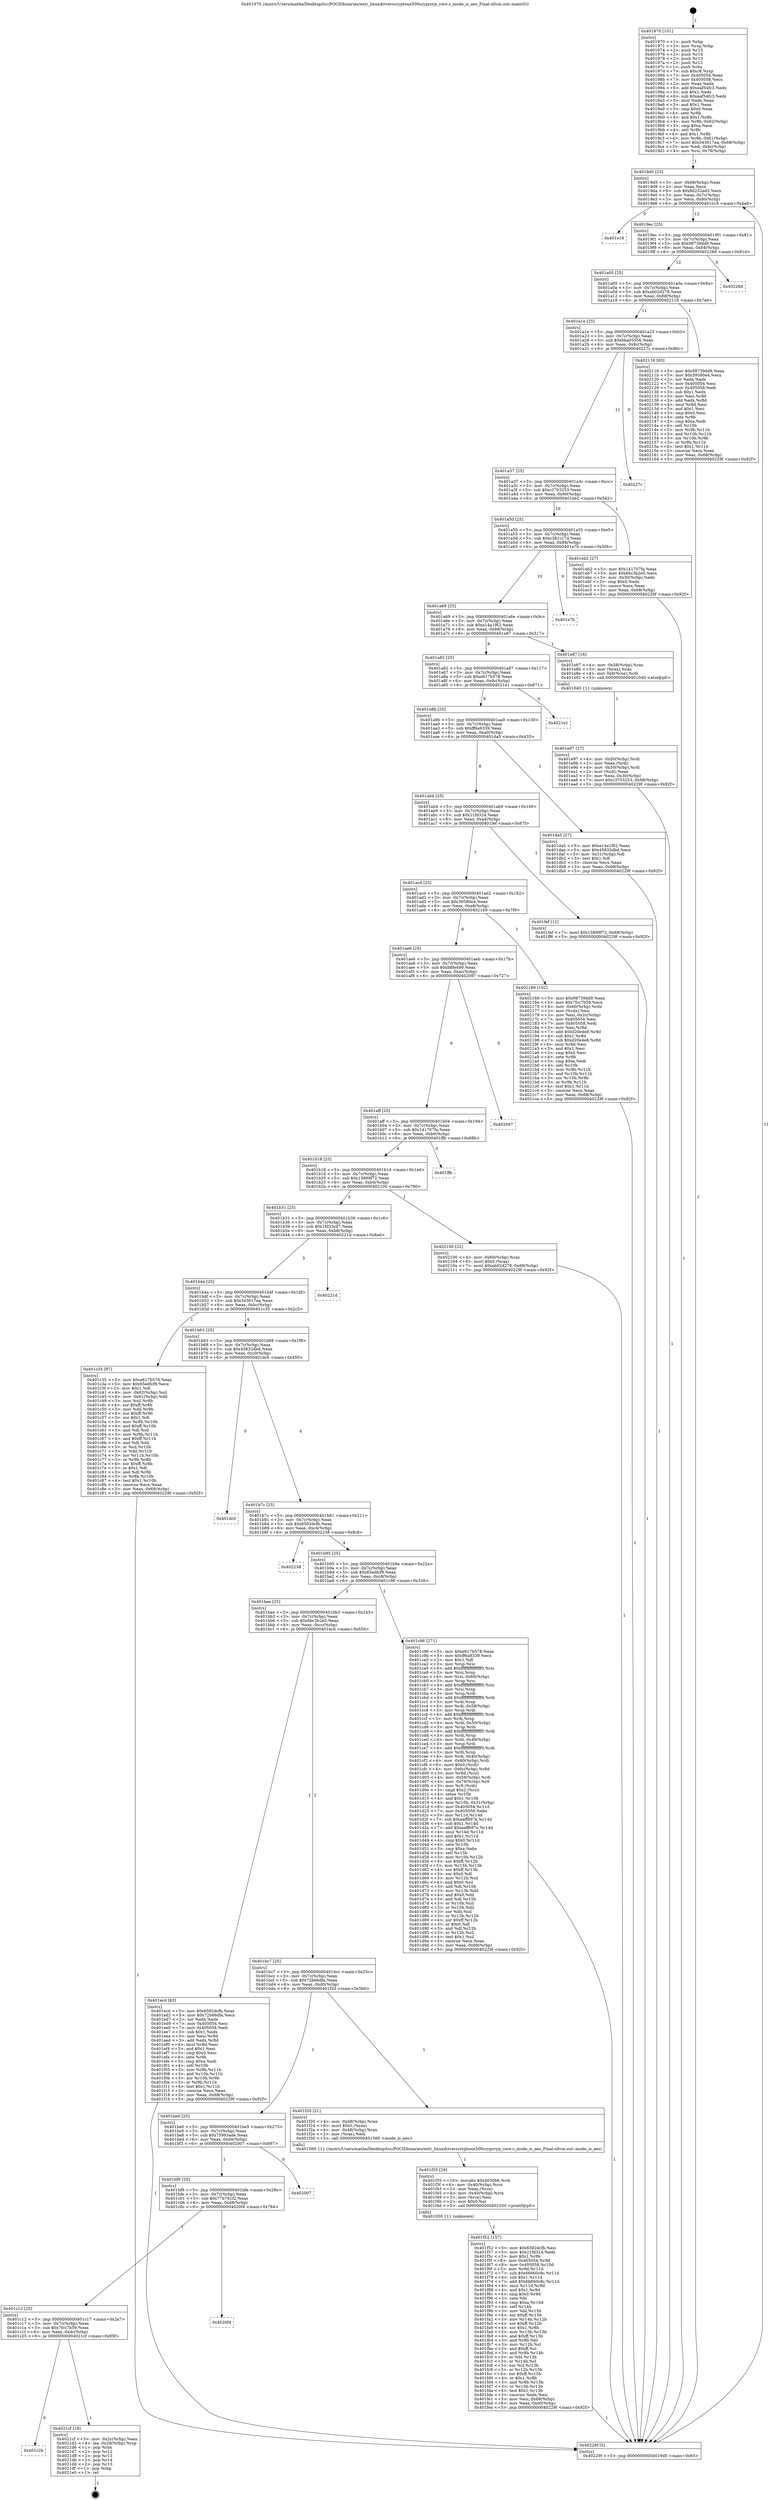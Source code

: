 digraph "0x401970" {
  label = "0x401970 (/mnt/c/Users/mathe/Desktop/tcc/POCII/binaries/extr_linuxdriverscryptoux500crypcryp_core.c_mode_is_aes_Final-ollvm.out::main(0))"
  labelloc = "t"
  node[shape=record]

  Entry [label="",width=0.3,height=0.3,shape=circle,fillcolor=black,style=filled]
  "0x4019d5" [label="{
     0x4019d5 [23]\l
     | [instrs]\l
     &nbsp;&nbsp;0x4019d5 \<+3\>: mov -0x68(%rbp),%eax\l
     &nbsp;&nbsp;0x4019d8 \<+2\>: mov %eax,%ecx\l
     &nbsp;&nbsp;0x4019da \<+6\>: sub $0x8d232ed3,%ecx\l
     &nbsp;&nbsp;0x4019e0 \<+3\>: mov %eax,-0x7c(%rbp)\l
     &nbsp;&nbsp;0x4019e3 \<+3\>: mov %ecx,-0x80(%rbp)\l
     &nbsp;&nbsp;0x4019e6 \<+6\>: je 0000000000401e18 \<main+0x4a8\>\l
  }"]
  "0x401e18" [label="{
     0x401e18\l
  }", style=dashed]
  "0x4019ec" [label="{
     0x4019ec [25]\l
     | [instrs]\l
     &nbsp;&nbsp;0x4019ec \<+5\>: jmp 00000000004019f1 \<main+0x81\>\l
     &nbsp;&nbsp;0x4019f1 \<+3\>: mov -0x7c(%rbp),%eax\l
     &nbsp;&nbsp;0x4019f4 \<+5\>: sub $0x98739dd9,%eax\l
     &nbsp;&nbsp;0x4019f9 \<+6\>: mov %eax,-0x84(%rbp)\l
     &nbsp;&nbsp;0x4019ff \<+6\>: je 000000000040228d \<main+0x91d\>\l
  }"]
  Exit [label="",width=0.3,height=0.3,shape=circle,fillcolor=black,style=filled,peripheries=2]
  "0x40228d" [label="{
     0x40228d\l
  }", style=dashed]
  "0x401a05" [label="{
     0x401a05 [25]\l
     | [instrs]\l
     &nbsp;&nbsp;0x401a05 \<+5\>: jmp 0000000000401a0a \<main+0x9a\>\l
     &nbsp;&nbsp;0x401a0a \<+3\>: mov -0x7c(%rbp),%eax\l
     &nbsp;&nbsp;0x401a0d \<+5\>: sub $0xab02d278,%eax\l
     &nbsp;&nbsp;0x401a12 \<+6\>: mov %eax,-0x88(%rbp)\l
     &nbsp;&nbsp;0x401a18 \<+6\>: je 0000000000402116 \<main+0x7a6\>\l
  }"]
  "0x401c2b" [label="{
     0x401c2b\l
  }", style=dashed]
  "0x402116" [label="{
     0x402116 [83]\l
     | [instrs]\l
     &nbsp;&nbsp;0x402116 \<+5\>: mov $0x98739dd9,%eax\l
     &nbsp;&nbsp;0x40211b \<+5\>: mov $0x39580e4,%ecx\l
     &nbsp;&nbsp;0x402120 \<+2\>: xor %edx,%edx\l
     &nbsp;&nbsp;0x402122 \<+7\>: mov 0x405054,%esi\l
     &nbsp;&nbsp;0x402129 \<+7\>: mov 0x405058,%edi\l
     &nbsp;&nbsp;0x402130 \<+3\>: sub $0x1,%edx\l
     &nbsp;&nbsp;0x402133 \<+3\>: mov %esi,%r8d\l
     &nbsp;&nbsp;0x402136 \<+3\>: add %edx,%r8d\l
     &nbsp;&nbsp;0x402139 \<+4\>: imul %r8d,%esi\l
     &nbsp;&nbsp;0x40213d \<+3\>: and $0x1,%esi\l
     &nbsp;&nbsp;0x402140 \<+3\>: cmp $0x0,%esi\l
     &nbsp;&nbsp;0x402143 \<+4\>: sete %r9b\l
     &nbsp;&nbsp;0x402147 \<+3\>: cmp $0xa,%edi\l
     &nbsp;&nbsp;0x40214a \<+4\>: setl %r10b\l
     &nbsp;&nbsp;0x40214e \<+3\>: mov %r9b,%r11b\l
     &nbsp;&nbsp;0x402151 \<+3\>: and %r10b,%r11b\l
     &nbsp;&nbsp;0x402154 \<+3\>: xor %r10b,%r9b\l
     &nbsp;&nbsp;0x402157 \<+3\>: or %r9b,%r11b\l
     &nbsp;&nbsp;0x40215a \<+4\>: test $0x1,%r11b\l
     &nbsp;&nbsp;0x40215e \<+3\>: cmovne %ecx,%eax\l
     &nbsp;&nbsp;0x402161 \<+3\>: mov %eax,-0x68(%rbp)\l
     &nbsp;&nbsp;0x402164 \<+5\>: jmp 000000000040229f \<main+0x92f\>\l
  }"]
  "0x401a1e" [label="{
     0x401a1e [25]\l
     | [instrs]\l
     &nbsp;&nbsp;0x401a1e \<+5\>: jmp 0000000000401a23 \<main+0xb3\>\l
     &nbsp;&nbsp;0x401a23 \<+3\>: mov -0x7c(%rbp),%eax\l
     &nbsp;&nbsp;0x401a26 \<+5\>: sub $0xbba05556,%eax\l
     &nbsp;&nbsp;0x401a2b \<+6\>: mov %eax,-0x8c(%rbp)\l
     &nbsp;&nbsp;0x401a31 \<+6\>: je 000000000040227c \<main+0x90c\>\l
  }"]
  "0x4021cf" [label="{
     0x4021cf [18]\l
     | [instrs]\l
     &nbsp;&nbsp;0x4021cf \<+3\>: mov -0x2c(%rbp),%eax\l
     &nbsp;&nbsp;0x4021d2 \<+4\>: lea -0x28(%rbp),%rsp\l
     &nbsp;&nbsp;0x4021d6 \<+1\>: pop %rbx\l
     &nbsp;&nbsp;0x4021d7 \<+2\>: pop %r12\l
     &nbsp;&nbsp;0x4021d9 \<+2\>: pop %r13\l
     &nbsp;&nbsp;0x4021db \<+2\>: pop %r14\l
     &nbsp;&nbsp;0x4021dd \<+2\>: pop %r15\l
     &nbsp;&nbsp;0x4021df \<+1\>: pop %rbp\l
     &nbsp;&nbsp;0x4021e0 \<+1\>: ret\l
  }"]
  "0x40227c" [label="{
     0x40227c\l
  }", style=dashed]
  "0x401a37" [label="{
     0x401a37 [25]\l
     | [instrs]\l
     &nbsp;&nbsp;0x401a37 \<+5\>: jmp 0000000000401a3c \<main+0xcc\>\l
     &nbsp;&nbsp;0x401a3c \<+3\>: mov -0x7c(%rbp),%eax\l
     &nbsp;&nbsp;0x401a3f \<+5\>: sub $0xc3703253,%eax\l
     &nbsp;&nbsp;0x401a44 \<+6\>: mov %eax,-0x90(%rbp)\l
     &nbsp;&nbsp;0x401a4a \<+6\>: je 0000000000401eb2 \<main+0x542\>\l
  }"]
  "0x401c12" [label="{
     0x401c12 [25]\l
     | [instrs]\l
     &nbsp;&nbsp;0x401c12 \<+5\>: jmp 0000000000401c17 \<main+0x2a7\>\l
     &nbsp;&nbsp;0x401c17 \<+3\>: mov -0x7c(%rbp),%eax\l
     &nbsp;&nbsp;0x401c1a \<+5\>: sub $0x7fcc7b59,%eax\l
     &nbsp;&nbsp;0x401c1f \<+6\>: mov %eax,-0xdc(%rbp)\l
     &nbsp;&nbsp;0x401c25 \<+6\>: je 00000000004021cf \<main+0x85f\>\l
  }"]
  "0x401eb2" [label="{
     0x401eb2 [27]\l
     | [instrs]\l
     &nbsp;&nbsp;0x401eb2 \<+5\>: mov $0x141707fa,%eax\l
     &nbsp;&nbsp;0x401eb7 \<+5\>: mov $0x6bc3b2e5,%ecx\l
     &nbsp;&nbsp;0x401ebc \<+3\>: mov -0x30(%rbp),%edx\l
     &nbsp;&nbsp;0x401ebf \<+3\>: cmp $0x0,%edx\l
     &nbsp;&nbsp;0x401ec2 \<+3\>: cmove %ecx,%eax\l
     &nbsp;&nbsp;0x401ec5 \<+3\>: mov %eax,-0x68(%rbp)\l
     &nbsp;&nbsp;0x401ec8 \<+5\>: jmp 000000000040229f \<main+0x92f\>\l
  }"]
  "0x401a50" [label="{
     0x401a50 [25]\l
     | [instrs]\l
     &nbsp;&nbsp;0x401a50 \<+5\>: jmp 0000000000401a55 \<main+0xe5\>\l
     &nbsp;&nbsp;0x401a55 \<+3\>: mov -0x7c(%rbp),%eax\l
     &nbsp;&nbsp;0x401a58 \<+5\>: sub $0xc381c174,%eax\l
     &nbsp;&nbsp;0x401a5d \<+6\>: mov %eax,-0x94(%rbp)\l
     &nbsp;&nbsp;0x401a63 \<+6\>: je 0000000000401e7b \<main+0x50b\>\l
  }"]
  "0x4020f4" [label="{
     0x4020f4\l
  }", style=dashed]
  "0x401e7b" [label="{
     0x401e7b\l
  }", style=dashed]
  "0x401a69" [label="{
     0x401a69 [25]\l
     | [instrs]\l
     &nbsp;&nbsp;0x401a69 \<+5\>: jmp 0000000000401a6e \<main+0xfe\>\l
     &nbsp;&nbsp;0x401a6e \<+3\>: mov -0x7c(%rbp),%eax\l
     &nbsp;&nbsp;0x401a71 \<+5\>: sub $0xe14a1f62,%eax\l
     &nbsp;&nbsp;0x401a76 \<+6\>: mov %eax,-0x98(%rbp)\l
     &nbsp;&nbsp;0x401a7c \<+6\>: je 0000000000401e87 \<main+0x517\>\l
  }"]
  "0x401bf9" [label="{
     0x401bf9 [25]\l
     | [instrs]\l
     &nbsp;&nbsp;0x401bf9 \<+5\>: jmp 0000000000401bfe \<main+0x28e\>\l
     &nbsp;&nbsp;0x401bfe \<+3\>: mov -0x7c(%rbp),%eax\l
     &nbsp;&nbsp;0x401c01 \<+5\>: sub $0x77b781f2,%eax\l
     &nbsp;&nbsp;0x401c06 \<+6\>: mov %eax,-0xd8(%rbp)\l
     &nbsp;&nbsp;0x401c0c \<+6\>: je 00000000004020f4 \<main+0x784\>\l
  }"]
  "0x401e87" [label="{
     0x401e87 [16]\l
     | [instrs]\l
     &nbsp;&nbsp;0x401e87 \<+4\>: mov -0x58(%rbp),%rax\l
     &nbsp;&nbsp;0x401e8b \<+3\>: mov (%rax),%rax\l
     &nbsp;&nbsp;0x401e8e \<+4\>: mov 0x8(%rax),%rdi\l
     &nbsp;&nbsp;0x401e92 \<+5\>: call 0000000000401040 \<atoi@plt\>\l
     | [calls]\l
     &nbsp;&nbsp;0x401040 \{1\} (unknown)\l
  }"]
  "0x401a82" [label="{
     0x401a82 [25]\l
     | [instrs]\l
     &nbsp;&nbsp;0x401a82 \<+5\>: jmp 0000000000401a87 \<main+0x117\>\l
     &nbsp;&nbsp;0x401a87 \<+3\>: mov -0x7c(%rbp),%eax\l
     &nbsp;&nbsp;0x401a8a \<+5\>: sub $0xe617b578,%eax\l
     &nbsp;&nbsp;0x401a8f \<+6\>: mov %eax,-0x9c(%rbp)\l
     &nbsp;&nbsp;0x401a95 \<+6\>: je 00000000004021e1 \<main+0x871\>\l
  }"]
  "0x402007" [label="{
     0x402007\l
  }", style=dashed]
  "0x4021e1" [label="{
     0x4021e1\l
  }", style=dashed]
  "0x401a9b" [label="{
     0x401a9b [25]\l
     | [instrs]\l
     &nbsp;&nbsp;0x401a9b \<+5\>: jmp 0000000000401aa0 \<main+0x130\>\l
     &nbsp;&nbsp;0x401aa0 \<+3\>: mov -0x7c(%rbp),%eax\l
     &nbsp;&nbsp;0x401aa3 \<+5\>: sub $0xff6a9339,%eax\l
     &nbsp;&nbsp;0x401aa8 \<+6\>: mov %eax,-0xa0(%rbp)\l
     &nbsp;&nbsp;0x401aae \<+6\>: je 0000000000401da5 \<main+0x435\>\l
  }"]
  "0x401f52" [label="{
     0x401f52 [157]\l
     | [instrs]\l
     &nbsp;&nbsp;0x401f52 \<+5\>: mov $0x6592dcfb,%esi\l
     &nbsp;&nbsp;0x401f57 \<+5\>: mov $0x21fd324,%edx\l
     &nbsp;&nbsp;0x401f5c \<+3\>: mov $0x1,%r8b\l
     &nbsp;&nbsp;0x401f5f \<+8\>: mov 0x405054,%r9d\l
     &nbsp;&nbsp;0x401f67 \<+8\>: mov 0x405058,%r10d\l
     &nbsp;&nbsp;0x401f6f \<+3\>: mov %r9d,%r11d\l
     &nbsp;&nbsp;0x401f72 \<+7\>: sub $0x66660c8c,%r11d\l
     &nbsp;&nbsp;0x401f79 \<+4\>: sub $0x1,%r11d\l
     &nbsp;&nbsp;0x401f7d \<+7\>: add $0x66660c8c,%r11d\l
     &nbsp;&nbsp;0x401f84 \<+4\>: imul %r11d,%r9d\l
     &nbsp;&nbsp;0x401f88 \<+4\>: and $0x1,%r9d\l
     &nbsp;&nbsp;0x401f8c \<+4\>: cmp $0x0,%r9d\l
     &nbsp;&nbsp;0x401f90 \<+3\>: sete %bl\l
     &nbsp;&nbsp;0x401f93 \<+4\>: cmp $0xa,%r10d\l
     &nbsp;&nbsp;0x401f97 \<+4\>: setl %r14b\l
     &nbsp;&nbsp;0x401f9b \<+3\>: mov %bl,%r15b\l
     &nbsp;&nbsp;0x401f9e \<+4\>: xor $0xff,%r15b\l
     &nbsp;&nbsp;0x401fa2 \<+3\>: mov %r14b,%r12b\l
     &nbsp;&nbsp;0x401fa5 \<+4\>: xor $0xff,%r12b\l
     &nbsp;&nbsp;0x401fa9 \<+4\>: xor $0x1,%r8b\l
     &nbsp;&nbsp;0x401fad \<+3\>: mov %r15b,%r13b\l
     &nbsp;&nbsp;0x401fb0 \<+4\>: and $0xff,%r13b\l
     &nbsp;&nbsp;0x401fb4 \<+3\>: and %r8b,%bl\l
     &nbsp;&nbsp;0x401fb7 \<+3\>: mov %r12b,%cl\l
     &nbsp;&nbsp;0x401fba \<+3\>: and $0xff,%cl\l
     &nbsp;&nbsp;0x401fbd \<+3\>: and %r8b,%r14b\l
     &nbsp;&nbsp;0x401fc0 \<+3\>: or %bl,%r13b\l
     &nbsp;&nbsp;0x401fc3 \<+3\>: or %r14b,%cl\l
     &nbsp;&nbsp;0x401fc6 \<+3\>: xor %cl,%r13b\l
     &nbsp;&nbsp;0x401fc9 \<+3\>: or %r12b,%r15b\l
     &nbsp;&nbsp;0x401fcc \<+4\>: xor $0xff,%r15b\l
     &nbsp;&nbsp;0x401fd0 \<+4\>: or $0x1,%r8b\l
     &nbsp;&nbsp;0x401fd4 \<+3\>: and %r8b,%r15b\l
     &nbsp;&nbsp;0x401fd7 \<+3\>: or %r15b,%r13b\l
     &nbsp;&nbsp;0x401fda \<+4\>: test $0x1,%r13b\l
     &nbsp;&nbsp;0x401fde \<+3\>: cmovne %edx,%esi\l
     &nbsp;&nbsp;0x401fe1 \<+3\>: mov %esi,-0x68(%rbp)\l
     &nbsp;&nbsp;0x401fe4 \<+6\>: mov %eax,-0xe0(%rbp)\l
     &nbsp;&nbsp;0x401fea \<+5\>: jmp 000000000040229f \<main+0x92f\>\l
  }"]
  "0x401da5" [label="{
     0x401da5 [27]\l
     | [instrs]\l
     &nbsp;&nbsp;0x401da5 \<+5\>: mov $0xe14a1f62,%eax\l
     &nbsp;&nbsp;0x401daa \<+5\>: mov $0x45832dbd,%ecx\l
     &nbsp;&nbsp;0x401daf \<+3\>: mov -0x31(%rbp),%dl\l
     &nbsp;&nbsp;0x401db2 \<+3\>: test $0x1,%dl\l
     &nbsp;&nbsp;0x401db5 \<+3\>: cmovne %ecx,%eax\l
     &nbsp;&nbsp;0x401db8 \<+3\>: mov %eax,-0x68(%rbp)\l
     &nbsp;&nbsp;0x401dbb \<+5\>: jmp 000000000040229f \<main+0x92f\>\l
  }"]
  "0x401ab4" [label="{
     0x401ab4 [25]\l
     | [instrs]\l
     &nbsp;&nbsp;0x401ab4 \<+5\>: jmp 0000000000401ab9 \<main+0x149\>\l
     &nbsp;&nbsp;0x401ab9 \<+3\>: mov -0x7c(%rbp),%eax\l
     &nbsp;&nbsp;0x401abc \<+5\>: sub $0x21fd324,%eax\l
     &nbsp;&nbsp;0x401ac1 \<+6\>: mov %eax,-0xa4(%rbp)\l
     &nbsp;&nbsp;0x401ac7 \<+6\>: je 0000000000401fef \<main+0x67f\>\l
  }"]
  "0x401f35" [label="{
     0x401f35 [29]\l
     | [instrs]\l
     &nbsp;&nbsp;0x401f35 \<+10\>: movabs $0x4030b6,%rdi\l
     &nbsp;&nbsp;0x401f3f \<+4\>: mov -0x40(%rbp),%rcx\l
     &nbsp;&nbsp;0x401f43 \<+2\>: mov %eax,(%rcx)\l
     &nbsp;&nbsp;0x401f45 \<+4\>: mov -0x40(%rbp),%rcx\l
     &nbsp;&nbsp;0x401f49 \<+2\>: mov (%rcx),%esi\l
     &nbsp;&nbsp;0x401f4b \<+2\>: mov $0x0,%al\l
     &nbsp;&nbsp;0x401f4d \<+5\>: call 0000000000401030 \<printf@plt\>\l
     | [calls]\l
     &nbsp;&nbsp;0x401030 \{1\} (unknown)\l
  }"]
  "0x401fef" [label="{
     0x401fef [12]\l
     | [instrs]\l
     &nbsp;&nbsp;0x401fef \<+7\>: movl $0x15899f72,-0x68(%rbp)\l
     &nbsp;&nbsp;0x401ff6 \<+5\>: jmp 000000000040229f \<main+0x92f\>\l
  }"]
  "0x401acd" [label="{
     0x401acd [25]\l
     | [instrs]\l
     &nbsp;&nbsp;0x401acd \<+5\>: jmp 0000000000401ad2 \<main+0x162\>\l
     &nbsp;&nbsp;0x401ad2 \<+3\>: mov -0x7c(%rbp),%eax\l
     &nbsp;&nbsp;0x401ad5 \<+5\>: sub $0x39580e4,%eax\l
     &nbsp;&nbsp;0x401ada \<+6\>: mov %eax,-0xa8(%rbp)\l
     &nbsp;&nbsp;0x401ae0 \<+6\>: je 0000000000402169 \<main+0x7f9\>\l
  }"]
  "0x401be0" [label="{
     0x401be0 [25]\l
     | [instrs]\l
     &nbsp;&nbsp;0x401be0 \<+5\>: jmp 0000000000401be5 \<main+0x275\>\l
     &nbsp;&nbsp;0x401be5 \<+3\>: mov -0x7c(%rbp),%eax\l
     &nbsp;&nbsp;0x401be8 \<+5\>: sub $0x75993ade,%eax\l
     &nbsp;&nbsp;0x401bed \<+6\>: mov %eax,-0xd4(%rbp)\l
     &nbsp;&nbsp;0x401bf3 \<+6\>: je 0000000000402007 \<main+0x697\>\l
  }"]
  "0x402169" [label="{
     0x402169 [102]\l
     | [instrs]\l
     &nbsp;&nbsp;0x402169 \<+5\>: mov $0x98739dd9,%eax\l
     &nbsp;&nbsp;0x40216e \<+5\>: mov $0x7fcc7b59,%ecx\l
     &nbsp;&nbsp;0x402173 \<+4\>: mov -0x60(%rbp),%rdx\l
     &nbsp;&nbsp;0x402177 \<+2\>: mov (%rdx),%esi\l
     &nbsp;&nbsp;0x402179 \<+3\>: mov %esi,-0x2c(%rbp)\l
     &nbsp;&nbsp;0x40217c \<+7\>: mov 0x405054,%esi\l
     &nbsp;&nbsp;0x402183 \<+7\>: mov 0x405058,%edi\l
     &nbsp;&nbsp;0x40218a \<+3\>: mov %esi,%r8d\l
     &nbsp;&nbsp;0x40218d \<+7\>: add $0xd20e4e8,%r8d\l
     &nbsp;&nbsp;0x402194 \<+4\>: sub $0x1,%r8d\l
     &nbsp;&nbsp;0x402198 \<+7\>: sub $0xd20e4e8,%r8d\l
     &nbsp;&nbsp;0x40219f \<+4\>: imul %r8d,%esi\l
     &nbsp;&nbsp;0x4021a3 \<+3\>: and $0x1,%esi\l
     &nbsp;&nbsp;0x4021a6 \<+3\>: cmp $0x0,%esi\l
     &nbsp;&nbsp;0x4021a9 \<+4\>: sete %r9b\l
     &nbsp;&nbsp;0x4021ad \<+3\>: cmp $0xa,%edi\l
     &nbsp;&nbsp;0x4021b0 \<+4\>: setl %r10b\l
     &nbsp;&nbsp;0x4021b4 \<+3\>: mov %r9b,%r11b\l
     &nbsp;&nbsp;0x4021b7 \<+3\>: and %r10b,%r11b\l
     &nbsp;&nbsp;0x4021ba \<+3\>: xor %r10b,%r9b\l
     &nbsp;&nbsp;0x4021bd \<+3\>: or %r9b,%r11b\l
     &nbsp;&nbsp;0x4021c0 \<+4\>: test $0x1,%r11b\l
     &nbsp;&nbsp;0x4021c4 \<+3\>: cmovne %ecx,%eax\l
     &nbsp;&nbsp;0x4021c7 \<+3\>: mov %eax,-0x68(%rbp)\l
     &nbsp;&nbsp;0x4021ca \<+5\>: jmp 000000000040229f \<main+0x92f\>\l
  }"]
  "0x401ae6" [label="{
     0x401ae6 [25]\l
     | [instrs]\l
     &nbsp;&nbsp;0x401ae6 \<+5\>: jmp 0000000000401aeb \<main+0x17b\>\l
     &nbsp;&nbsp;0x401aeb \<+3\>: mov -0x7c(%rbp),%eax\l
     &nbsp;&nbsp;0x401aee \<+5\>: sub $0xb8fe499,%eax\l
     &nbsp;&nbsp;0x401af3 \<+6\>: mov %eax,-0xac(%rbp)\l
     &nbsp;&nbsp;0x401af9 \<+6\>: je 0000000000402097 \<main+0x727\>\l
  }"]
  "0x401f20" [label="{
     0x401f20 [21]\l
     | [instrs]\l
     &nbsp;&nbsp;0x401f20 \<+4\>: mov -0x48(%rbp),%rax\l
     &nbsp;&nbsp;0x401f24 \<+6\>: movl $0x0,(%rax)\l
     &nbsp;&nbsp;0x401f2a \<+4\>: mov -0x48(%rbp),%rax\l
     &nbsp;&nbsp;0x401f2e \<+2\>: mov (%rax),%edi\l
     &nbsp;&nbsp;0x401f30 \<+5\>: call 0000000000401560 \<mode_is_aes\>\l
     | [calls]\l
     &nbsp;&nbsp;0x401560 \{1\} (/mnt/c/Users/mathe/Desktop/tcc/POCII/binaries/extr_linuxdriverscryptoux500crypcryp_core.c_mode_is_aes_Final-ollvm.out::mode_is_aes)\l
  }"]
  "0x402097" [label="{
     0x402097\l
  }", style=dashed]
  "0x401aff" [label="{
     0x401aff [25]\l
     | [instrs]\l
     &nbsp;&nbsp;0x401aff \<+5\>: jmp 0000000000401b04 \<main+0x194\>\l
     &nbsp;&nbsp;0x401b04 \<+3\>: mov -0x7c(%rbp),%eax\l
     &nbsp;&nbsp;0x401b07 \<+5\>: sub $0x141707fa,%eax\l
     &nbsp;&nbsp;0x401b0c \<+6\>: mov %eax,-0xb0(%rbp)\l
     &nbsp;&nbsp;0x401b12 \<+6\>: je 0000000000401ffb \<main+0x68b\>\l
  }"]
  "0x401bc7" [label="{
     0x401bc7 [25]\l
     | [instrs]\l
     &nbsp;&nbsp;0x401bc7 \<+5\>: jmp 0000000000401bcc \<main+0x25c\>\l
     &nbsp;&nbsp;0x401bcc \<+3\>: mov -0x7c(%rbp),%eax\l
     &nbsp;&nbsp;0x401bcf \<+5\>: sub $0x72b66dfa,%eax\l
     &nbsp;&nbsp;0x401bd4 \<+6\>: mov %eax,-0xd0(%rbp)\l
     &nbsp;&nbsp;0x401bda \<+6\>: je 0000000000401f20 \<main+0x5b0\>\l
  }"]
  "0x401ffb" [label="{
     0x401ffb\l
  }", style=dashed]
  "0x401b18" [label="{
     0x401b18 [25]\l
     | [instrs]\l
     &nbsp;&nbsp;0x401b18 \<+5\>: jmp 0000000000401b1d \<main+0x1ad\>\l
     &nbsp;&nbsp;0x401b1d \<+3\>: mov -0x7c(%rbp),%eax\l
     &nbsp;&nbsp;0x401b20 \<+5\>: sub $0x15899f72,%eax\l
     &nbsp;&nbsp;0x401b25 \<+6\>: mov %eax,-0xb4(%rbp)\l
     &nbsp;&nbsp;0x401b2b \<+6\>: je 0000000000402100 \<main+0x790\>\l
  }"]
  "0x401ecd" [label="{
     0x401ecd [83]\l
     | [instrs]\l
     &nbsp;&nbsp;0x401ecd \<+5\>: mov $0x6592dcfb,%eax\l
     &nbsp;&nbsp;0x401ed2 \<+5\>: mov $0x72b66dfa,%ecx\l
     &nbsp;&nbsp;0x401ed7 \<+2\>: xor %edx,%edx\l
     &nbsp;&nbsp;0x401ed9 \<+7\>: mov 0x405054,%esi\l
     &nbsp;&nbsp;0x401ee0 \<+7\>: mov 0x405058,%edi\l
     &nbsp;&nbsp;0x401ee7 \<+3\>: sub $0x1,%edx\l
     &nbsp;&nbsp;0x401eea \<+3\>: mov %esi,%r8d\l
     &nbsp;&nbsp;0x401eed \<+3\>: add %edx,%r8d\l
     &nbsp;&nbsp;0x401ef0 \<+4\>: imul %r8d,%esi\l
     &nbsp;&nbsp;0x401ef4 \<+3\>: and $0x1,%esi\l
     &nbsp;&nbsp;0x401ef7 \<+3\>: cmp $0x0,%esi\l
     &nbsp;&nbsp;0x401efa \<+4\>: sete %r9b\l
     &nbsp;&nbsp;0x401efe \<+3\>: cmp $0xa,%edi\l
     &nbsp;&nbsp;0x401f01 \<+4\>: setl %r10b\l
     &nbsp;&nbsp;0x401f05 \<+3\>: mov %r9b,%r11b\l
     &nbsp;&nbsp;0x401f08 \<+3\>: and %r10b,%r11b\l
     &nbsp;&nbsp;0x401f0b \<+3\>: xor %r10b,%r9b\l
     &nbsp;&nbsp;0x401f0e \<+3\>: or %r9b,%r11b\l
     &nbsp;&nbsp;0x401f11 \<+4\>: test $0x1,%r11b\l
     &nbsp;&nbsp;0x401f15 \<+3\>: cmovne %ecx,%eax\l
     &nbsp;&nbsp;0x401f18 \<+3\>: mov %eax,-0x68(%rbp)\l
     &nbsp;&nbsp;0x401f1b \<+5\>: jmp 000000000040229f \<main+0x92f\>\l
  }"]
  "0x402100" [label="{
     0x402100 [22]\l
     | [instrs]\l
     &nbsp;&nbsp;0x402100 \<+4\>: mov -0x60(%rbp),%rax\l
     &nbsp;&nbsp;0x402104 \<+6\>: movl $0x0,(%rax)\l
     &nbsp;&nbsp;0x40210a \<+7\>: movl $0xab02d278,-0x68(%rbp)\l
     &nbsp;&nbsp;0x402111 \<+5\>: jmp 000000000040229f \<main+0x92f\>\l
  }"]
  "0x401b31" [label="{
     0x401b31 [25]\l
     | [instrs]\l
     &nbsp;&nbsp;0x401b31 \<+5\>: jmp 0000000000401b36 \<main+0x1c6\>\l
     &nbsp;&nbsp;0x401b36 \<+3\>: mov -0x7c(%rbp),%eax\l
     &nbsp;&nbsp;0x401b39 \<+5\>: sub $0x1fd33cd7,%eax\l
     &nbsp;&nbsp;0x401b3e \<+6\>: mov %eax,-0xb8(%rbp)\l
     &nbsp;&nbsp;0x401b44 \<+6\>: je 000000000040221d \<main+0x8ad\>\l
  }"]
  "0x401e97" [label="{
     0x401e97 [27]\l
     | [instrs]\l
     &nbsp;&nbsp;0x401e97 \<+4\>: mov -0x50(%rbp),%rdi\l
     &nbsp;&nbsp;0x401e9b \<+2\>: mov %eax,(%rdi)\l
     &nbsp;&nbsp;0x401e9d \<+4\>: mov -0x50(%rbp),%rdi\l
     &nbsp;&nbsp;0x401ea1 \<+2\>: mov (%rdi),%eax\l
     &nbsp;&nbsp;0x401ea3 \<+3\>: mov %eax,-0x30(%rbp)\l
     &nbsp;&nbsp;0x401ea6 \<+7\>: movl $0xc3703253,-0x68(%rbp)\l
     &nbsp;&nbsp;0x401ead \<+5\>: jmp 000000000040229f \<main+0x92f\>\l
  }"]
  "0x40221d" [label="{
     0x40221d\l
  }", style=dashed]
  "0x401b4a" [label="{
     0x401b4a [25]\l
     | [instrs]\l
     &nbsp;&nbsp;0x401b4a \<+5\>: jmp 0000000000401b4f \<main+0x1df\>\l
     &nbsp;&nbsp;0x401b4f \<+3\>: mov -0x7c(%rbp),%eax\l
     &nbsp;&nbsp;0x401b52 \<+5\>: sub $0x343617ea,%eax\l
     &nbsp;&nbsp;0x401b57 \<+6\>: mov %eax,-0xbc(%rbp)\l
     &nbsp;&nbsp;0x401b5d \<+6\>: je 0000000000401c35 \<main+0x2c5\>\l
  }"]
  "0x401bae" [label="{
     0x401bae [25]\l
     | [instrs]\l
     &nbsp;&nbsp;0x401bae \<+5\>: jmp 0000000000401bb3 \<main+0x243\>\l
     &nbsp;&nbsp;0x401bb3 \<+3\>: mov -0x7c(%rbp),%eax\l
     &nbsp;&nbsp;0x401bb6 \<+5\>: sub $0x6bc3b2e5,%eax\l
     &nbsp;&nbsp;0x401bbb \<+6\>: mov %eax,-0xcc(%rbp)\l
     &nbsp;&nbsp;0x401bc1 \<+6\>: je 0000000000401ecd \<main+0x55d\>\l
  }"]
  "0x401c35" [label="{
     0x401c35 [97]\l
     | [instrs]\l
     &nbsp;&nbsp;0x401c35 \<+5\>: mov $0xe617b578,%eax\l
     &nbsp;&nbsp;0x401c3a \<+5\>: mov $0x65edfcf9,%ecx\l
     &nbsp;&nbsp;0x401c3f \<+2\>: mov $0x1,%dl\l
     &nbsp;&nbsp;0x401c41 \<+4\>: mov -0x62(%rbp),%sil\l
     &nbsp;&nbsp;0x401c45 \<+4\>: mov -0x61(%rbp),%dil\l
     &nbsp;&nbsp;0x401c49 \<+3\>: mov %sil,%r8b\l
     &nbsp;&nbsp;0x401c4c \<+4\>: xor $0xff,%r8b\l
     &nbsp;&nbsp;0x401c50 \<+3\>: mov %dil,%r9b\l
     &nbsp;&nbsp;0x401c53 \<+4\>: xor $0xff,%r9b\l
     &nbsp;&nbsp;0x401c57 \<+3\>: xor $0x1,%dl\l
     &nbsp;&nbsp;0x401c5a \<+3\>: mov %r8b,%r10b\l
     &nbsp;&nbsp;0x401c5d \<+4\>: and $0xff,%r10b\l
     &nbsp;&nbsp;0x401c61 \<+3\>: and %dl,%sil\l
     &nbsp;&nbsp;0x401c64 \<+3\>: mov %r9b,%r11b\l
     &nbsp;&nbsp;0x401c67 \<+4\>: and $0xff,%r11b\l
     &nbsp;&nbsp;0x401c6b \<+3\>: and %dl,%dil\l
     &nbsp;&nbsp;0x401c6e \<+3\>: or %sil,%r10b\l
     &nbsp;&nbsp;0x401c71 \<+3\>: or %dil,%r11b\l
     &nbsp;&nbsp;0x401c74 \<+3\>: xor %r11b,%r10b\l
     &nbsp;&nbsp;0x401c77 \<+3\>: or %r9b,%r8b\l
     &nbsp;&nbsp;0x401c7a \<+4\>: xor $0xff,%r8b\l
     &nbsp;&nbsp;0x401c7e \<+3\>: or $0x1,%dl\l
     &nbsp;&nbsp;0x401c81 \<+3\>: and %dl,%r8b\l
     &nbsp;&nbsp;0x401c84 \<+3\>: or %r8b,%r10b\l
     &nbsp;&nbsp;0x401c87 \<+4\>: test $0x1,%r10b\l
     &nbsp;&nbsp;0x401c8b \<+3\>: cmovne %ecx,%eax\l
     &nbsp;&nbsp;0x401c8e \<+3\>: mov %eax,-0x68(%rbp)\l
     &nbsp;&nbsp;0x401c91 \<+5\>: jmp 000000000040229f \<main+0x92f\>\l
  }"]
  "0x401b63" [label="{
     0x401b63 [25]\l
     | [instrs]\l
     &nbsp;&nbsp;0x401b63 \<+5\>: jmp 0000000000401b68 \<main+0x1f8\>\l
     &nbsp;&nbsp;0x401b68 \<+3\>: mov -0x7c(%rbp),%eax\l
     &nbsp;&nbsp;0x401b6b \<+5\>: sub $0x45832dbd,%eax\l
     &nbsp;&nbsp;0x401b70 \<+6\>: mov %eax,-0xc0(%rbp)\l
     &nbsp;&nbsp;0x401b76 \<+6\>: je 0000000000401dc0 \<main+0x450\>\l
  }"]
  "0x40229f" [label="{
     0x40229f [5]\l
     | [instrs]\l
     &nbsp;&nbsp;0x40229f \<+5\>: jmp 00000000004019d5 \<main+0x65\>\l
  }"]
  "0x401970" [label="{
     0x401970 [101]\l
     | [instrs]\l
     &nbsp;&nbsp;0x401970 \<+1\>: push %rbp\l
     &nbsp;&nbsp;0x401971 \<+3\>: mov %rsp,%rbp\l
     &nbsp;&nbsp;0x401974 \<+2\>: push %r15\l
     &nbsp;&nbsp;0x401976 \<+2\>: push %r14\l
     &nbsp;&nbsp;0x401978 \<+2\>: push %r13\l
     &nbsp;&nbsp;0x40197a \<+2\>: push %r12\l
     &nbsp;&nbsp;0x40197c \<+1\>: push %rbx\l
     &nbsp;&nbsp;0x40197d \<+7\>: sub $0xc8,%rsp\l
     &nbsp;&nbsp;0x401984 \<+7\>: mov 0x405054,%eax\l
     &nbsp;&nbsp;0x40198b \<+7\>: mov 0x405058,%ecx\l
     &nbsp;&nbsp;0x401992 \<+2\>: mov %eax,%edx\l
     &nbsp;&nbsp;0x401994 \<+6\>: add $0xeaf54fc3,%edx\l
     &nbsp;&nbsp;0x40199a \<+3\>: sub $0x1,%edx\l
     &nbsp;&nbsp;0x40199d \<+6\>: sub $0xeaf54fc3,%edx\l
     &nbsp;&nbsp;0x4019a3 \<+3\>: imul %edx,%eax\l
     &nbsp;&nbsp;0x4019a6 \<+3\>: and $0x1,%eax\l
     &nbsp;&nbsp;0x4019a9 \<+3\>: cmp $0x0,%eax\l
     &nbsp;&nbsp;0x4019ac \<+4\>: sete %r8b\l
     &nbsp;&nbsp;0x4019b0 \<+4\>: and $0x1,%r8b\l
     &nbsp;&nbsp;0x4019b4 \<+4\>: mov %r8b,-0x62(%rbp)\l
     &nbsp;&nbsp;0x4019b8 \<+3\>: cmp $0xa,%ecx\l
     &nbsp;&nbsp;0x4019bb \<+4\>: setl %r8b\l
     &nbsp;&nbsp;0x4019bf \<+4\>: and $0x1,%r8b\l
     &nbsp;&nbsp;0x4019c3 \<+4\>: mov %r8b,-0x61(%rbp)\l
     &nbsp;&nbsp;0x4019c7 \<+7\>: movl $0x343617ea,-0x68(%rbp)\l
     &nbsp;&nbsp;0x4019ce \<+3\>: mov %edi,-0x6c(%rbp)\l
     &nbsp;&nbsp;0x4019d1 \<+4\>: mov %rsi,-0x78(%rbp)\l
  }"]
  "0x401c96" [label="{
     0x401c96 [271]\l
     | [instrs]\l
     &nbsp;&nbsp;0x401c96 \<+5\>: mov $0xe617b578,%eax\l
     &nbsp;&nbsp;0x401c9b \<+5\>: mov $0xff6a9339,%ecx\l
     &nbsp;&nbsp;0x401ca0 \<+2\>: mov $0x1,%dl\l
     &nbsp;&nbsp;0x401ca2 \<+3\>: mov %rsp,%rsi\l
     &nbsp;&nbsp;0x401ca5 \<+4\>: add $0xfffffffffffffff0,%rsi\l
     &nbsp;&nbsp;0x401ca9 \<+3\>: mov %rsi,%rsp\l
     &nbsp;&nbsp;0x401cac \<+4\>: mov %rsi,-0x60(%rbp)\l
     &nbsp;&nbsp;0x401cb0 \<+3\>: mov %rsp,%rsi\l
     &nbsp;&nbsp;0x401cb3 \<+4\>: add $0xfffffffffffffff0,%rsi\l
     &nbsp;&nbsp;0x401cb7 \<+3\>: mov %rsi,%rsp\l
     &nbsp;&nbsp;0x401cba \<+3\>: mov %rsp,%rdi\l
     &nbsp;&nbsp;0x401cbd \<+4\>: add $0xfffffffffffffff0,%rdi\l
     &nbsp;&nbsp;0x401cc1 \<+3\>: mov %rdi,%rsp\l
     &nbsp;&nbsp;0x401cc4 \<+4\>: mov %rdi,-0x58(%rbp)\l
     &nbsp;&nbsp;0x401cc8 \<+3\>: mov %rsp,%rdi\l
     &nbsp;&nbsp;0x401ccb \<+4\>: add $0xfffffffffffffff0,%rdi\l
     &nbsp;&nbsp;0x401ccf \<+3\>: mov %rdi,%rsp\l
     &nbsp;&nbsp;0x401cd2 \<+4\>: mov %rdi,-0x50(%rbp)\l
     &nbsp;&nbsp;0x401cd6 \<+3\>: mov %rsp,%rdi\l
     &nbsp;&nbsp;0x401cd9 \<+4\>: add $0xfffffffffffffff0,%rdi\l
     &nbsp;&nbsp;0x401cdd \<+3\>: mov %rdi,%rsp\l
     &nbsp;&nbsp;0x401ce0 \<+4\>: mov %rdi,-0x48(%rbp)\l
     &nbsp;&nbsp;0x401ce4 \<+3\>: mov %rsp,%rdi\l
     &nbsp;&nbsp;0x401ce7 \<+4\>: add $0xfffffffffffffff0,%rdi\l
     &nbsp;&nbsp;0x401ceb \<+3\>: mov %rdi,%rsp\l
     &nbsp;&nbsp;0x401cee \<+4\>: mov %rdi,-0x40(%rbp)\l
     &nbsp;&nbsp;0x401cf2 \<+4\>: mov -0x60(%rbp),%rdi\l
     &nbsp;&nbsp;0x401cf6 \<+6\>: movl $0x0,(%rdi)\l
     &nbsp;&nbsp;0x401cfc \<+4\>: mov -0x6c(%rbp),%r8d\l
     &nbsp;&nbsp;0x401d00 \<+3\>: mov %r8d,(%rsi)\l
     &nbsp;&nbsp;0x401d03 \<+4\>: mov -0x58(%rbp),%rdi\l
     &nbsp;&nbsp;0x401d07 \<+4\>: mov -0x78(%rbp),%r9\l
     &nbsp;&nbsp;0x401d0b \<+3\>: mov %r9,(%rdi)\l
     &nbsp;&nbsp;0x401d0e \<+3\>: cmpl $0x2,(%rsi)\l
     &nbsp;&nbsp;0x401d11 \<+4\>: setne %r10b\l
     &nbsp;&nbsp;0x401d15 \<+4\>: and $0x1,%r10b\l
     &nbsp;&nbsp;0x401d19 \<+4\>: mov %r10b,-0x31(%rbp)\l
     &nbsp;&nbsp;0x401d1d \<+8\>: mov 0x405054,%r11d\l
     &nbsp;&nbsp;0x401d25 \<+7\>: mov 0x405058,%ebx\l
     &nbsp;&nbsp;0x401d2c \<+3\>: mov %r11d,%r14d\l
     &nbsp;&nbsp;0x401d2f \<+7\>: sub $0xeaff897e,%r14d\l
     &nbsp;&nbsp;0x401d36 \<+4\>: sub $0x1,%r14d\l
     &nbsp;&nbsp;0x401d3a \<+7\>: add $0xeaff897e,%r14d\l
     &nbsp;&nbsp;0x401d41 \<+4\>: imul %r14d,%r11d\l
     &nbsp;&nbsp;0x401d45 \<+4\>: and $0x1,%r11d\l
     &nbsp;&nbsp;0x401d49 \<+4\>: cmp $0x0,%r11d\l
     &nbsp;&nbsp;0x401d4d \<+4\>: sete %r10b\l
     &nbsp;&nbsp;0x401d51 \<+3\>: cmp $0xa,%ebx\l
     &nbsp;&nbsp;0x401d54 \<+4\>: setl %r15b\l
     &nbsp;&nbsp;0x401d58 \<+3\>: mov %r10b,%r12b\l
     &nbsp;&nbsp;0x401d5b \<+4\>: xor $0xff,%r12b\l
     &nbsp;&nbsp;0x401d5f \<+3\>: mov %r15b,%r13b\l
     &nbsp;&nbsp;0x401d62 \<+4\>: xor $0xff,%r13b\l
     &nbsp;&nbsp;0x401d66 \<+3\>: xor $0x0,%dl\l
     &nbsp;&nbsp;0x401d69 \<+3\>: mov %r12b,%sil\l
     &nbsp;&nbsp;0x401d6c \<+4\>: and $0x0,%sil\l
     &nbsp;&nbsp;0x401d70 \<+3\>: and %dl,%r10b\l
     &nbsp;&nbsp;0x401d73 \<+3\>: mov %r13b,%dil\l
     &nbsp;&nbsp;0x401d76 \<+4\>: and $0x0,%dil\l
     &nbsp;&nbsp;0x401d7a \<+3\>: and %dl,%r15b\l
     &nbsp;&nbsp;0x401d7d \<+3\>: or %r10b,%sil\l
     &nbsp;&nbsp;0x401d80 \<+3\>: or %r15b,%dil\l
     &nbsp;&nbsp;0x401d83 \<+3\>: xor %dil,%sil\l
     &nbsp;&nbsp;0x401d86 \<+3\>: or %r13b,%r12b\l
     &nbsp;&nbsp;0x401d89 \<+4\>: xor $0xff,%r12b\l
     &nbsp;&nbsp;0x401d8d \<+3\>: or $0x0,%dl\l
     &nbsp;&nbsp;0x401d90 \<+3\>: and %dl,%r12b\l
     &nbsp;&nbsp;0x401d93 \<+3\>: or %r12b,%sil\l
     &nbsp;&nbsp;0x401d96 \<+4\>: test $0x1,%sil\l
     &nbsp;&nbsp;0x401d9a \<+3\>: cmovne %ecx,%eax\l
     &nbsp;&nbsp;0x401d9d \<+3\>: mov %eax,-0x68(%rbp)\l
     &nbsp;&nbsp;0x401da0 \<+5\>: jmp 000000000040229f \<main+0x92f\>\l
  }"]
  "0x401dc0" [label="{
     0x401dc0\l
  }", style=dashed]
  "0x401b7c" [label="{
     0x401b7c [25]\l
     | [instrs]\l
     &nbsp;&nbsp;0x401b7c \<+5\>: jmp 0000000000401b81 \<main+0x211\>\l
     &nbsp;&nbsp;0x401b81 \<+3\>: mov -0x7c(%rbp),%eax\l
     &nbsp;&nbsp;0x401b84 \<+5\>: sub $0x6592dcfb,%eax\l
     &nbsp;&nbsp;0x401b89 \<+6\>: mov %eax,-0xc4(%rbp)\l
     &nbsp;&nbsp;0x401b8f \<+6\>: je 0000000000402238 \<main+0x8c8\>\l
  }"]
  "0x401b95" [label="{
     0x401b95 [25]\l
     | [instrs]\l
     &nbsp;&nbsp;0x401b95 \<+5\>: jmp 0000000000401b9a \<main+0x22a\>\l
     &nbsp;&nbsp;0x401b9a \<+3\>: mov -0x7c(%rbp),%eax\l
     &nbsp;&nbsp;0x401b9d \<+5\>: sub $0x65edfcf9,%eax\l
     &nbsp;&nbsp;0x401ba2 \<+6\>: mov %eax,-0xc8(%rbp)\l
     &nbsp;&nbsp;0x401ba8 \<+6\>: je 0000000000401c96 \<main+0x326\>\l
  }"]
  "0x402238" [label="{
     0x402238\l
  }", style=dashed]
  Entry -> "0x401970" [label=" 1"]
  "0x4019d5" -> "0x401e18" [label=" 0"]
  "0x4019d5" -> "0x4019ec" [label=" 12"]
  "0x4021cf" -> Exit [label=" 1"]
  "0x4019ec" -> "0x40228d" [label=" 0"]
  "0x4019ec" -> "0x401a05" [label=" 12"]
  "0x401c12" -> "0x401c2b" [label=" 0"]
  "0x401a05" -> "0x402116" [label=" 1"]
  "0x401a05" -> "0x401a1e" [label=" 11"]
  "0x401c12" -> "0x4021cf" [label=" 1"]
  "0x401a1e" -> "0x40227c" [label=" 0"]
  "0x401a1e" -> "0x401a37" [label=" 11"]
  "0x401bf9" -> "0x401c12" [label=" 1"]
  "0x401a37" -> "0x401eb2" [label=" 1"]
  "0x401a37" -> "0x401a50" [label=" 10"]
  "0x401bf9" -> "0x4020f4" [label=" 0"]
  "0x401a50" -> "0x401e7b" [label=" 0"]
  "0x401a50" -> "0x401a69" [label=" 10"]
  "0x401be0" -> "0x401bf9" [label=" 1"]
  "0x401a69" -> "0x401e87" [label=" 1"]
  "0x401a69" -> "0x401a82" [label=" 9"]
  "0x401be0" -> "0x402007" [label=" 0"]
  "0x401a82" -> "0x4021e1" [label=" 0"]
  "0x401a82" -> "0x401a9b" [label=" 9"]
  "0x402169" -> "0x40229f" [label=" 1"]
  "0x401a9b" -> "0x401da5" [label=" 1"]
  "0x401a9b" -> "0x401ab4" [label=" 8"]
  "0x402116" -> "0x40229f" [label=" 1"]
  "0x401ab4" -> "0x401fef" [label=" 1"]
  "0x401ab4" -> "0x401acd" [label=" 7"]
  "0x402100" -> "0x40229f" [label=" 1"]
  "0x401acd" -> "0x402169" [label=" 1"]
  "0x401acd" -> "0x401ae6" [label=" 6"]
  "0x401fef" -> "0x40229f" [label=" 1"]
  "0x401ae6" -> "0x402097" [label=" 0"]
  "0x401ae6" -> "0x401aff" [label=" 6"]
  "0x401f52" -> "0x40229f" [label=" 1"]
  "0x401aff" -> "0x401ffb" [label=" 0"]
  "0x401aff" -> "0x401b18" [label=" 6"]
  "0x401f20" -> "0x401f35" [label=" 1"]
  "0x401b18" -> "0x402100" [label=" 1"]
  "0x401b18" -> "0x401b31" [label=" 5"]
  "0x401bc7" -> "0x401be0" [label=" 1"]
  "0x401b31" -> "0x40221d" [label=" 0"]
  "0x401b31" -> "0x401b4a" [label=" 5"]
  "0x401f35" -> "0x401f52" [label=" 1"]
  "0x401b4a" -> "0x401c35" [label=" 1"]
  "0x401b4a" -> "0x401b63" [label=" 4"]
  "0x401c35" -> "0x40229f" [label=" 1"]
  "0x401970" -> "0x4019d5" [label=" 1"]
  "0x40229f" -> "0x4019d5" [label=" 11"]
  "0x401bae" -> "0x401bc7" [label=" 2"]
  "0x401b63" -> "0x401dc0" [label=" 0"]
  "0x401b63" -> "0x401b7c" [label=" 4"]
  "0x401bae" -> "0x401ecd" [label=" 1"]
  "0x401b7c" -> "0x402238" [label=" 0"]
  "0x401b7c" -> "0x401b95" [label=" 4"]
  "0x401bc7" -> "0x401f20" [label=" 1"]
  "0x401b95" -> "0x401c96" [label=" 1"]
  "0x401b95" -> "0x401bae" [label=" 3"]
  "0x401ecd" -> "0x40229f" [label=" 1"]
  "0x401c96" -> "0x40229f" [label=" 1"]
  "0x401da5" -> "0x40229f" [label=" 1"]
  "0x401e87" -> "0x401e97" [label=" 1"]
  "0x401e97" -> "0x40229f" [label=" 1"]
  "0x401eb2" -> "0x40229f" [label=" 1"]
}
